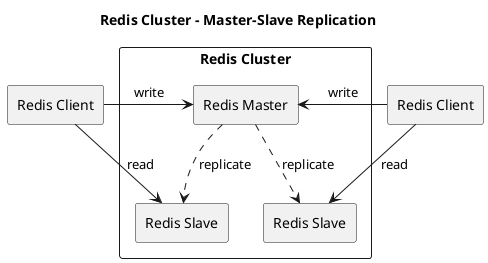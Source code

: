 @startuml

Title Redis Cluster - Master-Slave Replication

skinparam componentStyle rectangle

[Redis Client] as RC1
[Redis Client] as RC2


component "Redis Cluster" {
  [Redis Master] as RM
  [Redis Slave] as RS1
  [Redis Slave] as RS2

  [RM] ..> [RS1] : replicate
  [RM] ..> [RS2] : replicate
}

[RC1] -> [RM] : write
[RC2] -> [RM] : write
[RC1] -> [RS1] : read
[RC2] -> [RS2] : read

@enduml
